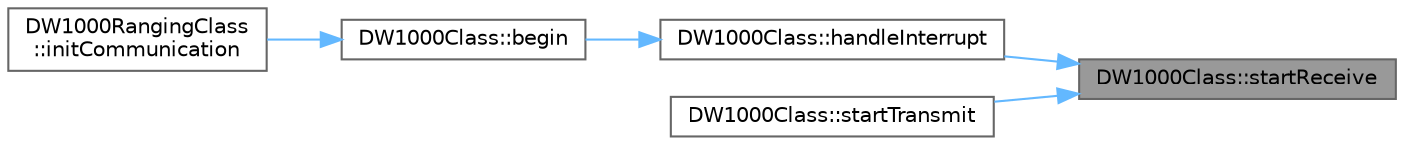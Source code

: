digraph "DW1000Class::startReceive"
{
 // LATEX_PDF_SIZE
  bgcolor="transparent";
  edge [fontname=Helvetica,fontsize=10,labelfontname=Helvetica,labelfontsize=10];
  node [fontname=Helvetica,fontsize=10,shape=box,height=0.2,width=0.4];
  rankdir="RL";
  Node1 [id="Node000001",label="DW1000Class::startReceive",height=0.2,width=0.4,color="gray40", fillcolor="grey60", style="filled", fontcolor="black",tooltip=" "];
  Node1 -> Node2 [id="edge5_Node000001_Node000002",dir="back",color="steelblue1",style="solid",tooltip=" "];
  Node2 [id="Node000002",label="DW1000Class::handleInterrupt",height=0.2,width=0.4,color="grey40", fillcolor="white", style="filled",URL="$class_d_w1000_class.html#a8d86f35901523068f976774fd5fc0da2",tooltip=" "];
  Node2 -> Node3 [id="edge6_Node000002_Node000003",dir="back",color="steelblue1",style="solid",tooltip=" "];
  Node3 [id="Node000003",label="DW1000Class::begin",height=0.2,width=0.4,color="grey40", fillcolor="white", style="filled",URL="$class_d_w1000_class.html#a59b862b3a40d42eb64fab1a85dc12147",tooltip=" "];
  Node3 -> Node4 [id="edge7_Node000003_Node000004",dir="back",color="steelblue1",style="solid",tooltip=" "];
  Node4 [id="Node000004",label="DW1000RangingClass\l::initCommunication",height=0.2,width=0.4,color="grey40", fillcolor="white", style="filled",URL="$class_d_w1000_ranging_class.html#a2cda101272c6b30c7dc684c819fe0517",tooltip=" "];
  Node1 -> Node5 [id="edge8_Node000001_Node000005",dir="back",color="steelblue1",style="solid",tooltip=" "];
  Node5 [id="Node000005",label="DW1000Class::startTransmit",height=0.2,width=0.4,color="grey40", fillcolor="white", style="filled",URL="$class_d_w1000_class.html#a455f99e9ba2f6a7b9d7e9818dcd1b28d",tooltip=" "];
}
